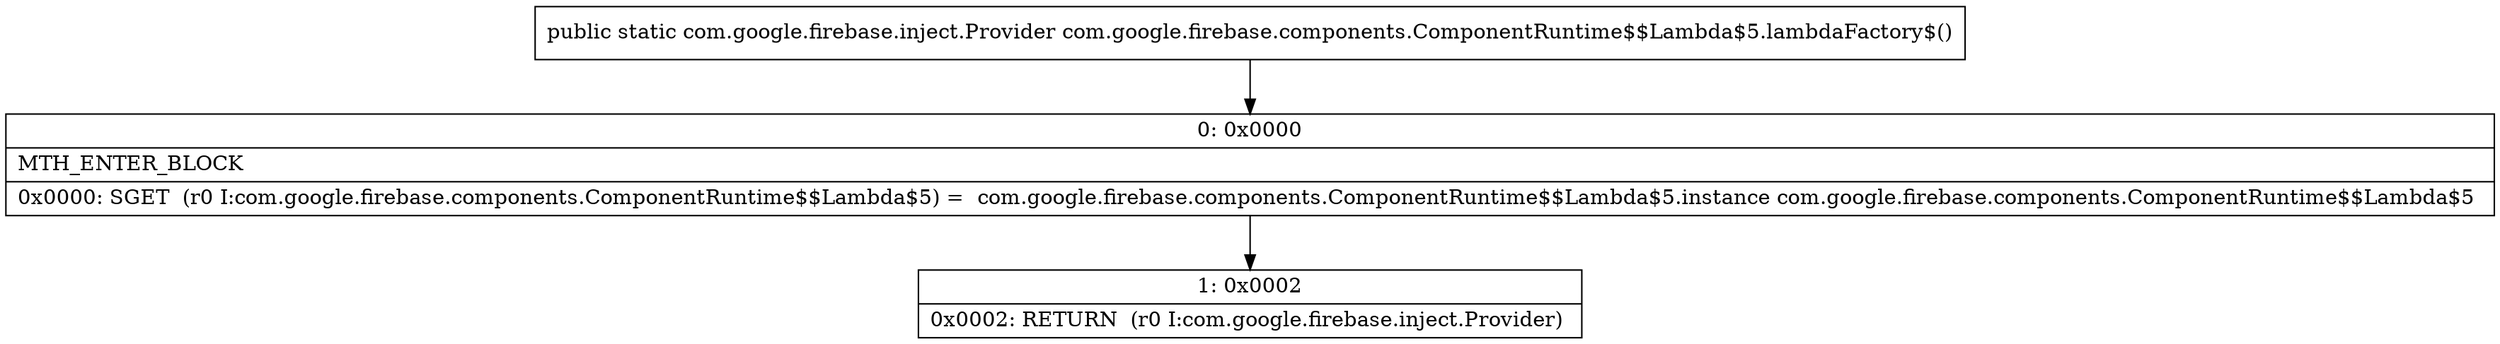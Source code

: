 digraph "CFG forcom.google.firebase.components.ComponentRuntime$$Lambda$5.lambdaFactory$()Lcom\/google\/firebase\/inject\/Provider;" {
Node_0 [shape=record,label="{0\:\ 0x0000|MTH_ENTER_BLOCK\l|0x0000: SGET  (r0 I:com.google.firebase.components.ComponentRuntime$$Lambda$5) =  com.google.firebase.components.ComponentRuntime$$Lambda$5.instance com.google.firebase.components.ComponentRuntime$$Lambda$5 \l}"];
Node_1 [shape=record,label="{1\:\ 0x0002|0x0002: RETURN  (r0 I:com.google.firebase.inject.Provider) \l}"];
MethodNode[shape=record,label="{public static com.google.firebase.inject.Provider com.google.firebase.components.ComponentRuntime$$Lambda$5.lambdaFactory$() }"];
MethodNode -> Node_0;
Node_0 -> Node_1;
}

